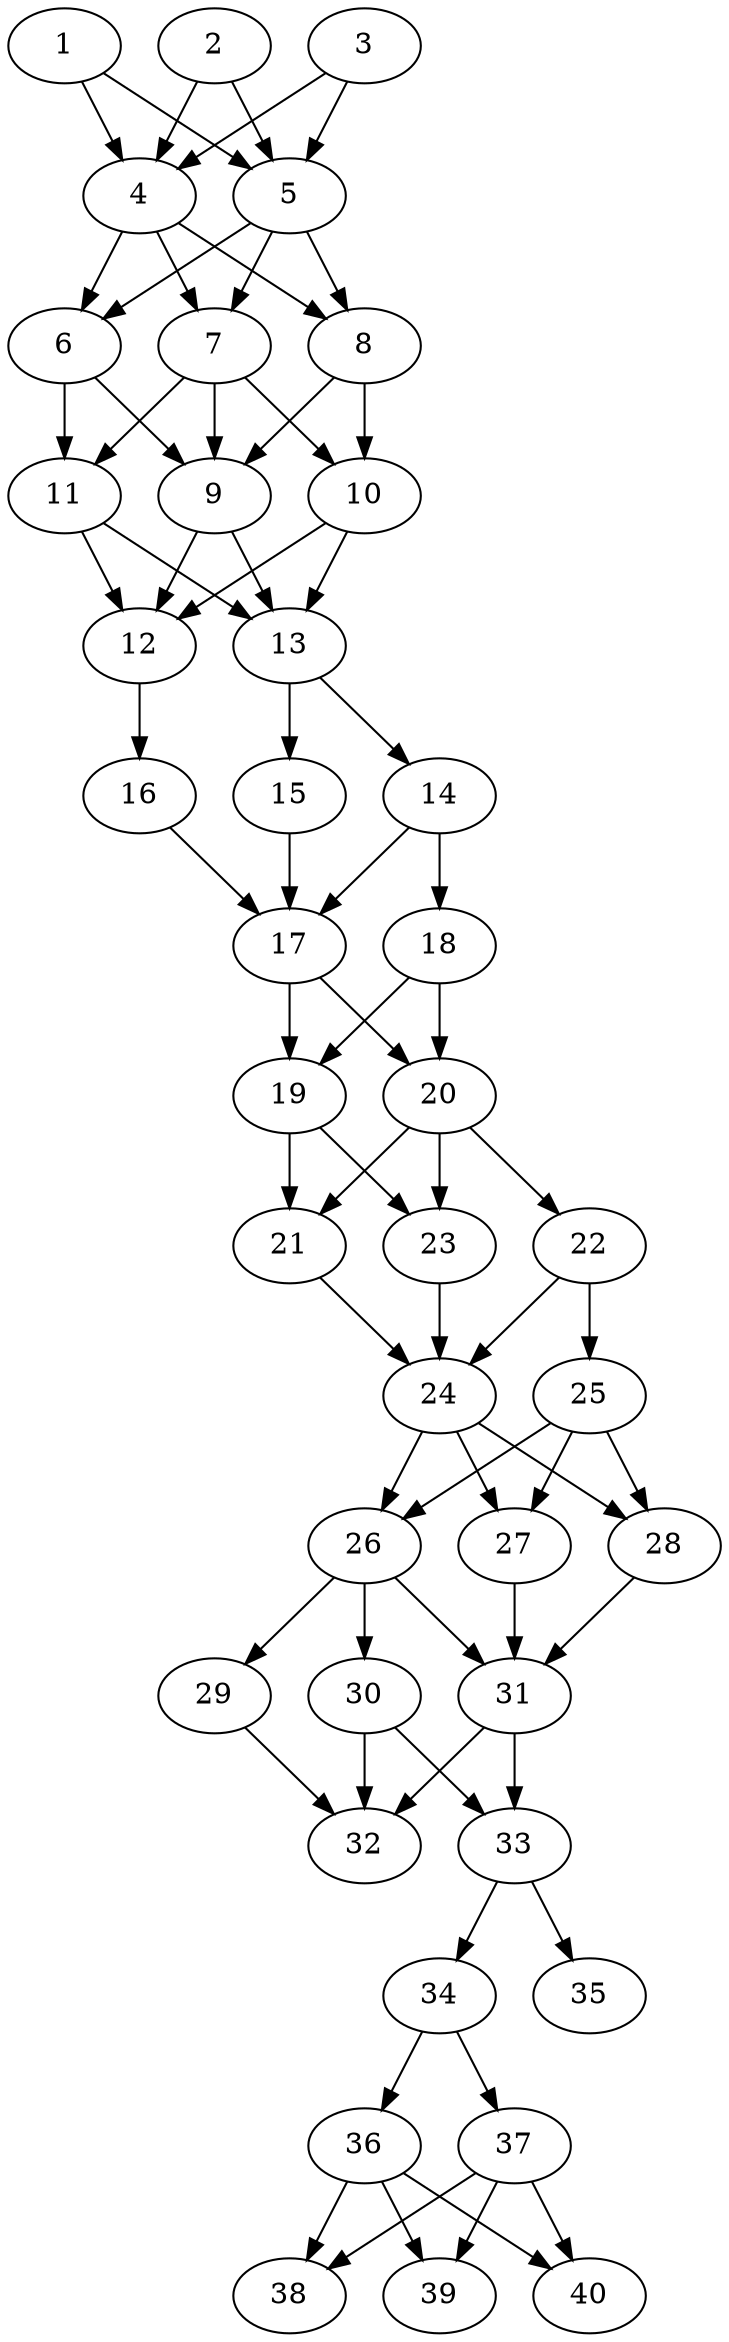 // DAG automatically generated by daggen at Thu Oct  3 14:06:50 2019
// ./daggen --dot -n 40 --ccr 0.3 --fat 0.3 --regular 0.9 --density 0.9 --mindata 5242880 --maxdata 52428800 
digraph G {
  1 [size="111878827", alpha="0.16", expect_size="33563648"] 
  1 -> 4 [size ="33563648"]
  1 -> 5 [size ="33563648"]
  2 [size="67601067", alpha="0.11", expect_size="20280320"] 
  2 -> 4 [size ="20280320"]
  2 -> 5 [size ="20280320"]
  3 [size="83517440", alpha="0.08", expect_size="25055232"] 
  3 -> 4 [size ="25055232"]
  3 -> 5 [size ="25055232"]
  4 [size="70174720", alpha="0.16", expect_size="21052416"] 
  4 -> 6 [size ="21052416"]
  4 -> 7 [size ="21052416"]
  4 -> 8 [size ="21052416"]
  5 [size="140765867", alpha="0.18", expect_size="42229760"] 
  5 -> 6 [size ="42229760"]
  5 -> 7 [size ="42229760"]
  5 -> 8 [size ="42229760"]
  6 [size="105076053", alpha="0.14", expect_size="31522816"] 
  6 -> 9 [size ="31522816"]
  6 -> 11 [size ="31522816"]
  7 [size="82104320", alpha="0.11", expect_size="24631296"] 
  7 -> 9 [size ="24631296"]
  7 -> 10 [size ="24631296"]
  7 -> 11 [size ="24631296"]
  8 [size="140837547", alpha="0.02", expect_size="42251264"] 
  8 -> 9 [size ="42251264"]
  8 -> 10 [size ="42251264"]
  9 [size="18421760", alpha="0.18", expect_size="5526528"] 
  9 -> 12 [size ="5526528"]
  9 -> 13 [size ="5526528"]
  10 [size="52790613", alpha="0.02", expect_size="15837184"] 
  10 -> 12 [size ="15837184"]
  10 -> 13 [size ="15837184"]
  11 [size="39936000", alpha="0.04", expect_size="11980800"] 
  11 -> 12 [size ="11980800"]
  11 -> 13 [size ="11980800"]
  12 [size="168290987", alpha="0.05", expect_size="50487296"] 
  12 -> 16 [size ="50487296"]
  13 [size="96354987", alpha="0.09", expect_size="28906496"] 
  13 -> 14 [size ="28906496"]
  13 -> 15 [size ="28906496"]
  14 [size="162136747", alpha="0.05", expect_size="48641024"] 
  14 -> 17 [size ="48641024"]
  14 -> 18 [size ="48641024"]
  15 [size="128890880", alpha="0.14", expect_size="38667264"] 
  15 -> 17 [size ="38667264"]
  16 [size="110168747", alpha="0.05", expect_size="33050624"] 
  16 -> 17 [size ="33050624"]
  17 [size="65170773", alpha="0.18", expect_size="19551232"] 
  17 -> 19 [size ="19551232"]
  17 -> 20 [size ="19551232"]
  18 [size="154429440", alpha="0.19", expect_size="46328832"] 
  18 -> 19 [size ="46328832"]
  18 -> 20 [size ="46328832"]
  19 [size="167905280", alpha="0.15", expect_size="50371584"] 
  19 -> 21 [size ="50371584"]
  19 -> 23 [size ="50371584"]
  20 [size="154173440", alpha="0.19", expect_size="46252032"] 
  20 -> 21 [size ="46252032"]
  20 -> 22 [size ="46252032"]
  20 -> 23 [size ="46252032"]
  21 [size="168956587", alpha="0.15", expect_size="50686976"] 
  21 -> 24 [size ="50686976"]
  22 [size="45475840", alpha="0.18", expect_size="13642752"] 
  22 -> 24 [size ="13642752"]
  22 -> 25 [size ="13642752"]
  23 [size="86231040", alpha="0.08", expect_size="25869312"] 
  23 -> 24 [size ="25869312"]
  24 [size="153914027", alpha="0.06", expect_size="46174208"] 
  24 -> 26 [size ="46174208"]
  24 -> 27 [size ="46174208"]
  24 -> 28 [size ="46174208"]
  25 [size="39673173", alpha="0.19", expect_size="11901952"] 
  25 -> 26 [size ="11901952"]
  25 -> 27 [size ="11901952"]
  25 -> 28 [size ="11901952"]
  26 [size="149142187", alpha="0.03", expect_size="44742656"] 
  26 -> 29 [size ="44742656"]
  26 -> 30 [size ="44742656"]
  26 -> 31 [size ="44742656"]
  27 [size="30853120", alpha="0.16", expect_size="9255936"] 
  27 -> 31 [size ="9255936"]
  28 [size="169970347", alpha="0.04", expect_size="50991104"] 
  28 -> 31 [size ="50991104"]
  29 [size="158426453", alpha="0.12", expect_size="47527936"] 
  29 -> 32 [size ="47527936"]
  30 [size="120664747", alpha="0.05", expect_size="36199424"] 
  30 -> 32 [size ="36199424"]
  30 -> 33 [size ="36199424"]
  31 [size="114397867", alpha="0.01", expect_size="34319360"] 
  31 -> 32 [size ="34319360"]
  31 -> 33 [size ="34319360"]
  32 [size="76735147", alpha="0.16", expect_size="23020544"] 
  33 [size="57811627", alpha="0.01", expect_size="17343488"] 
  33 -> 34 [size ="17343488"]
  33 -> 35 [size ="17343488"]
  34 [size="123665067", alpha="0.04", expect_size="37099520"] 
  34 -> 36 [size ="37099520"]
  34 -> 37 [size ="37099520"]
  35 [size="169707520", alpha="0.01", expect_size="50912256"] 
  36 [size="161949013", alpha="0.10", expect_size="48584704"] 
  36 -> 38 [size ="48584704"]
  36 -> 39 [size ="48584704"]
  36 -> 40 [size ="48584704"]
  37 [size="30699520", alpha="0.06", expect_size="9209856"] 
  37 -> 38 [size ="9209856"]
  37 -> 39 [size ="9209856"]
  37 -> 40 [size ="9209856"]
  38 [size="155163307", alpha="0.18", expect_size="46548992"] 
  39 [size="29559467", alpha="0.10", expect_size="8867840"] 
  40 [size="126692693", alpha="0.20", expect_size="38007808"] 
}
